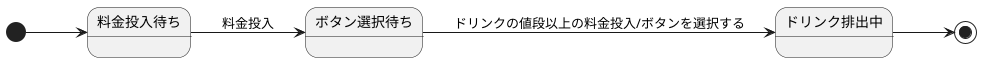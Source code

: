 @startuml
left to right direction
[*] --> 料金投入待ち 
料金投入待ち --> ボタン選択待ち : 料金投入
ボタン選択待ち --> ドリンク排出中 : ドリンクの値段以上の料金投入/ボタンを選択する
ドリンク排出中 --> [*] 
@enduml
